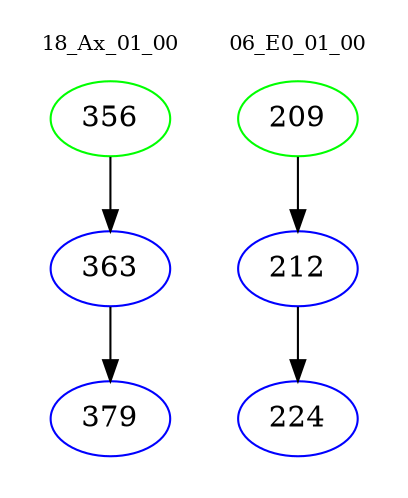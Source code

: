 digraph{
subgraph cluster_0 {
color = white
label = "18_Ax_01_00";
fontsize=10;
T0_356 [label="356", color="green"]
T0_356 -> T0_363 [color="black"]
T0_363 [label="363", color="blue"]
T0_363 -> T0_379 [color="black"]
T0_379 [label="379", color="blue"]
}
subgraph cluster_1 {
color = white
label = "06_E0_01_00";
fontsize=10;
T1_209 [label="209", color="green"]
T1_209 -> T1_212 [color="black"]
T1_212 [label="212", color="blue"]
T1_212 -> T1_224 [color="black"]
T1_224 [label="224", color="blue"]
}
}
